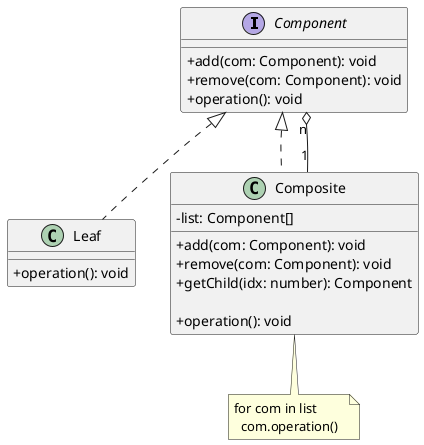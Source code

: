 @startuml 合成模式
skinparam classAttributeIconSize 0

interface Component {
  + add(com: Component): void
  + remove(com: Component): void
  + operation(): void
}
class Leaf {
  ' + add(com: Component): void
  ' + remove(com: Component): void

  + operation(): void
}
class Composite {
  - list: Component[]

  + add(com: Component): void
  + remove(com: Component): void
  + getChild(idx: number): Component

  + operation(): void
}
note as N1
  for com in list
    com.operation()  
end note

Component <|.. Leaf
Component <|.. Composite
Component "n" o-- "1" Composite
Composite <-- N1

@enduml